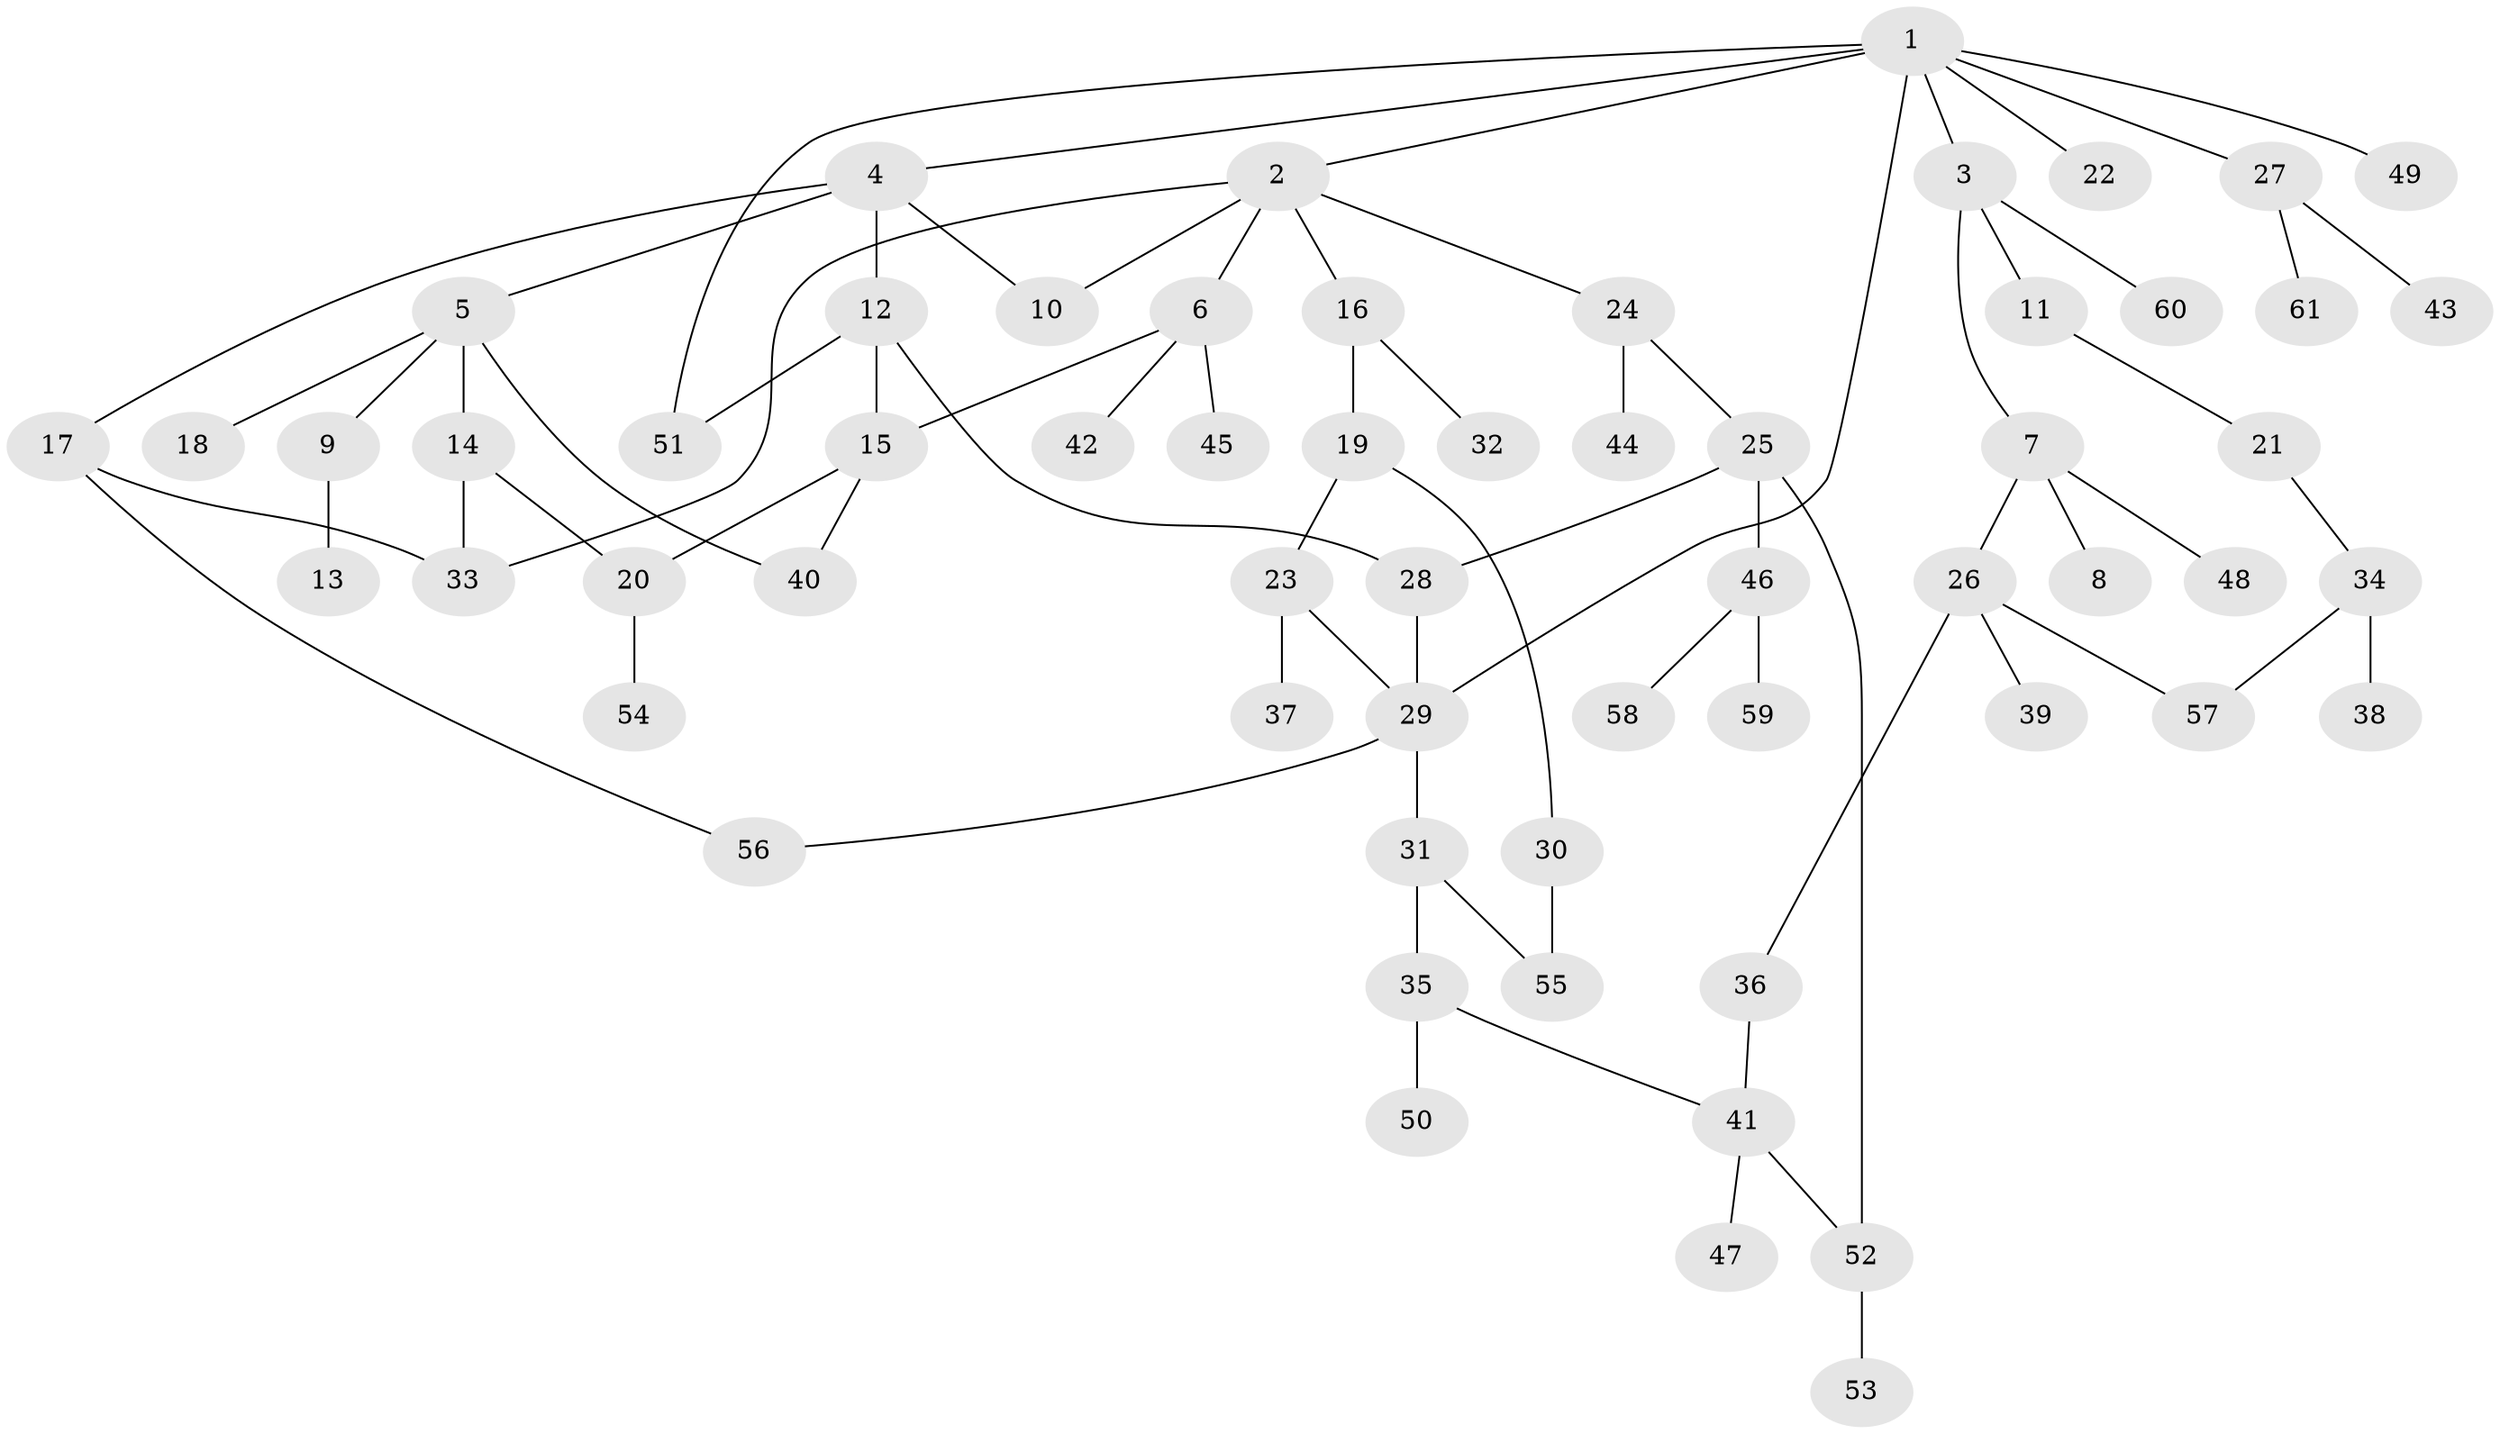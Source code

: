 // Generated by graph-tools (version 1.1) at 2025/34/03/09/25 02:34:23]
// undirected, 61 vertices, 75 edges
graph export_dot {
graph [start="1"]
  node [color=gray90,style=filled];
  1;
  2;
  3;
  4;
  5;
  6;
  7;
  8;
  9;
  10;
  11;
  12;
  13;
  14;
  15;
  16;
  17;
  18;
  19;
  20;
  21;
  22;
  23;
  24;
  25;
  26;
  27;
  28;
  29;
  30;
  31;
  32;
  33;
  34;
  35;
  36;
  37;
  38;
  39;
  40;
  41;
  42;
  43;
  44;
  45;
  46;
  47;
  48;
  49;
  50;
  51;
  52;
  53;
  54;
  55;
  56;
  57;
  58;
  59;
  60;
  61;
  1 -- 2;
  1 -- 3;
  1 -- 4;
  1 -- 22;
  1 -- 27;
  1 -- 49;
  1 -- 51;
  1 -- 29;
  2 -- 6;
  2 -- 16;
  2 -- 24;
  2 -- 33;
  2 -- 10;
  3 -- 7;
  3 -- 11;
  3 -- 60;
  4 -- 5;
  4 -- 10;
  4 -- 12;
  4 -- 17;
  5 -- 9;
  5 -- 14;
  5 -- 18;
  5 -- 40;
  6 -- 15;
  6 -- 42;
  6 -- 45;
  7 -- 8;
  7 -- 26;
  7 -- 48;
  9 -- 13;
  11 -- 21;
  12 -- 28;
  12 -- 15;
  12 -- 51;
  14 -- 33;
  14 -- 20;
  15 -- 20;
  15 -- 40;
  16 -- 19;
  16 -- 32;
  17 -- 33;
  17 -- 56;
  19 -- 23;
  19 -- 30;
  20 -- 54;
  21 -- 34;
  23 -- 29;
  23 -- 37;
  24 -- 25;
  24 -- 44;
  25 -- 46;
  25 -- 28;
  25 -- 52;
  26 -- 36;
  26 -- 39;
  26 -- 57;
  27 -- 43;
  27 -- 61;
  28 -- 29;
  29 -- 31;
  29 -- 56;
  30 -- 55;
  31 -- 35;
  31 -- 55;
  34 -- 38;
  34 -- 57;
  35 -- 41;
  35 -- 50;
  36 -- 41;
  41 -- 47;
  41 -- 52;
  46 -- 58;
  46 -- 59;
  52 -- 53;
}
